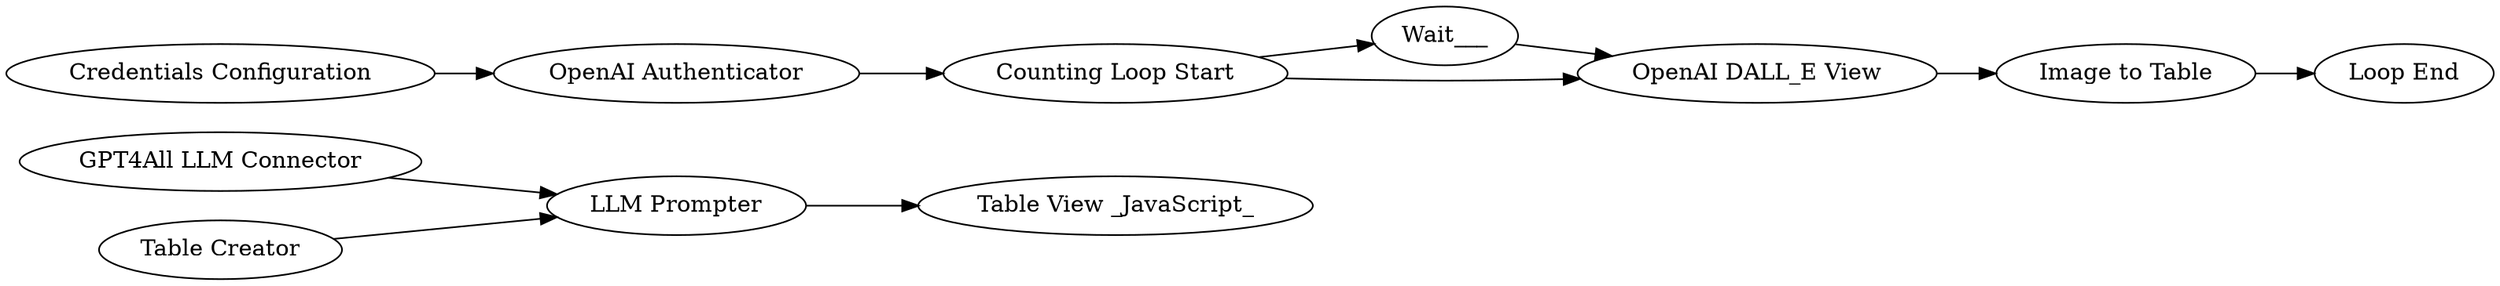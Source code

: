 digraph {
	"-7488251421046519647_21" [label="GPT4All LLM Connector"]
	"-7488251421046519647_6" [label=Wait___]
	"-7488251421046519647_1" [label="OpenAI Authenticator"]
	"-7488251421046519647_23" [label="Table Creator"]
	"-7488251421046519647_3" [label="Credentials Configuration"]
	"-7488251421046519647_25" [label="OpenAI DALL_E View"]
	"-7488251421046519647_22" [label="LLM Prompter"]
	"-7488251421046519647_4" [label="Counting Loop Start"]
	"-7488251421046519647_7" [label="Image to Table"]
	"-7488251421046519647_24" [label="Table View _JavaScript_"]
	"-7488251421046519647_8" [label="Loop End"]
	"-7488251421046519647_23" -> "-7488251421046519647_22"
	"-7488251421046519647_25" -> "-7488251421046519647_7"
	"-7488251421046519647_4" -> "-7488251421046519647_25"
	"-7488251421046519647_6" -> "-7488251421046519647_25"
	"-7488251421046519647_7" -> "-7488251421046519647_8"
	"-7488251421046519647_3" -> "-7488251421046519647_1"
	"-7488251421046519647_22" -> "-7488251421046519647_24"
	"-7488251421046519647_21" -> "-7488251421046519647_22"
	"-7488251421046519647_1" -> "-7488251421046519647_4"
	"-7488251421046519647_4" -> "-7488251421046519647_6"
	rankdir=LR
}
